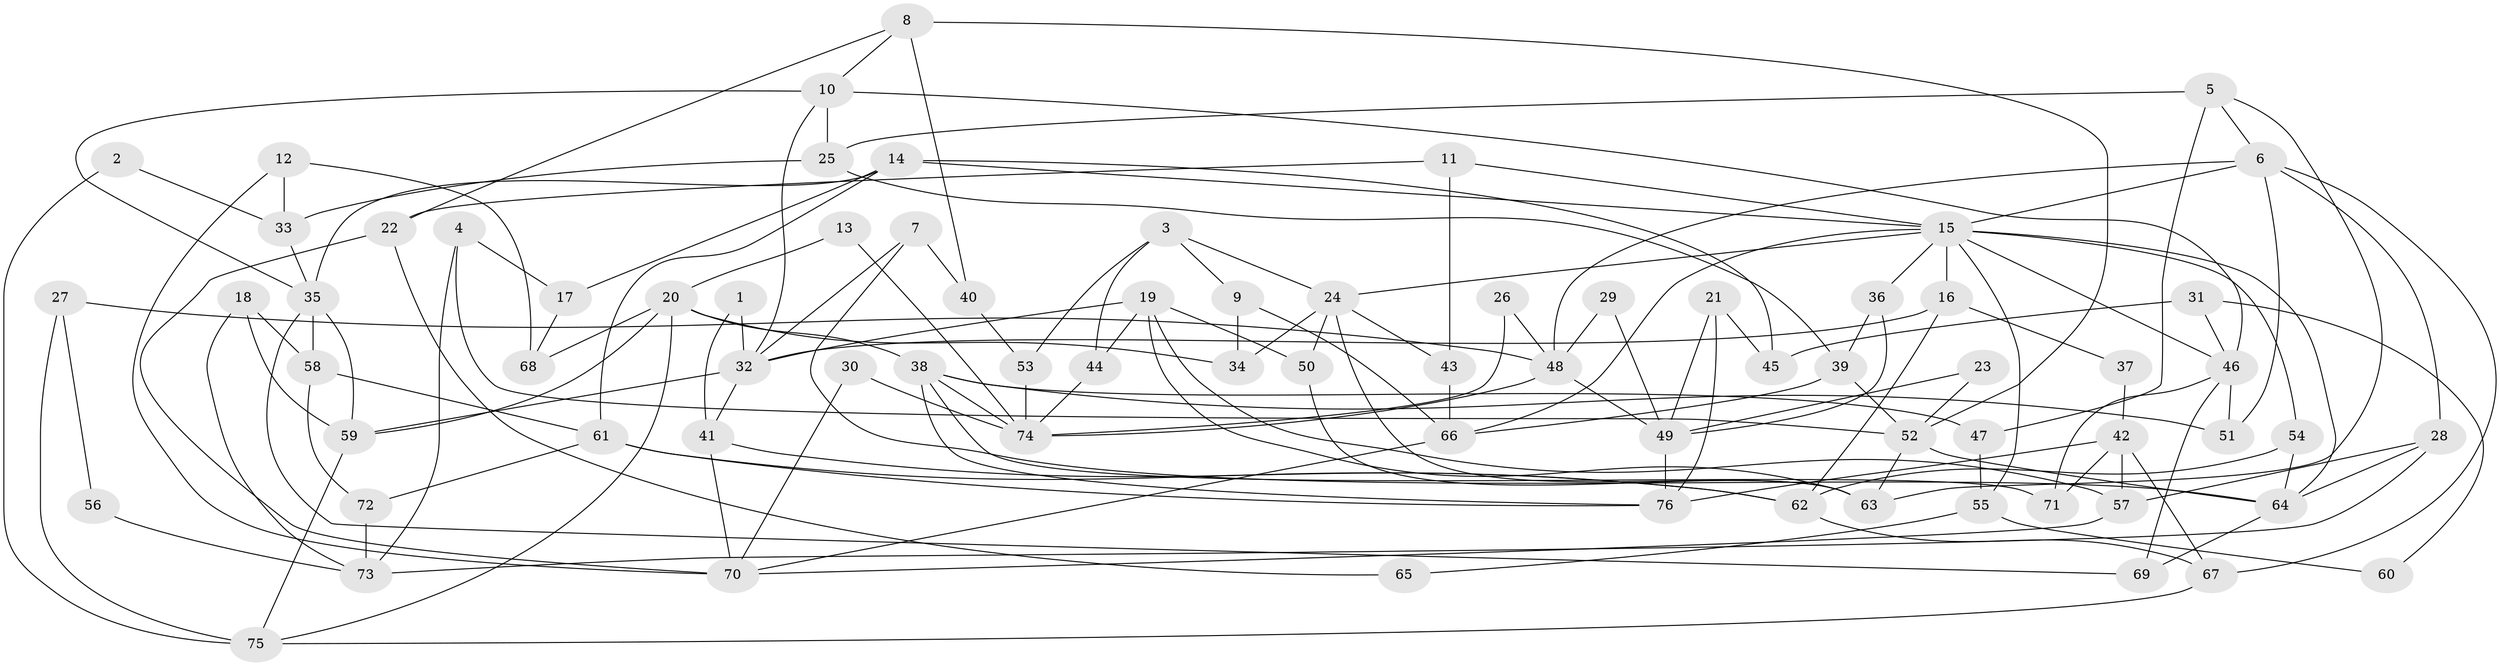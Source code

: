 // coarse degree distribution, {4: 0.18518518518518517, 10: 0.037037037037037035, 3: 0.2777777777777778, 5: 0.09259259259259259, 9: 0.037037037037037035, 6: 0.07407407407407407, 2: 0.2037037037037037, 13: 0.018518518518518517, 7: 0.037037037037037035, 11: 0.018518518518518517, 8: 0.018518518518518517}
// Generated by graph-tools (version 1.1) at 2025/50/03/04/25 22:50:53]
// undirected, 76 vertices, 152 edges
graph export_dot {
  node [color=gray90,style=filled];
  1;
  2;
  3;
  4;
  5;
  6;
  7;
  8;
  9;
  10;
  11;
  12;
  13;
  14;
  15;
  16;
  17;
  18;
  19;
  20;
  21;
  22;
  23;
  24;
  25;
  26;
  27;
  28;
  29;
  30;
  31;
  32;
  33;
  34;
  35;
  36;
  37;
  38;
  39;
  40;
  41;
  42;
  43;
  44;
  45;
  46;
  47;
  48;
  49;
  50;
  51;
  52;
  53;
  54;
  55;
  56;
  57;
  58;
  59;
  60;
  61;
  62;
  63;
  64;
  65;
  66;
  67;
  68;
  69;
  70;
  71;
  72;
  73;
  74;
  75;
  76;
  1 -- 32;
  1 -- 41;
  2 -- 75;
  2 -- 33;
  3 -- 44;
  3 -- 9;
  3 -- 24;
  3 -- 53;
  4 -- 52;
  4 -- 73;
  4 -- 17;
  5 -- 6;
  5 -- 63;
  5 -- 25;
  5 -- 47;
  6 -- 51;
  6 -- 28;
  6 -- 15;
  6 -- 48;
  6 -- 67;
  7 -- 64;
  7 -- 32;
  7 -- 40;
  8 -- 22;
  8 -- 52;
  8 -- 10;
  8 -- 40;
  9 -- 66;
  9 -- 34;
  10 -- 46;
  10 -- 25;
  10 -- 32;
  10 -- 35;
  11 -- 43;
  11 -- 15;
  11 -- 22;
  12 -- 70;
  12 -- 33;
  12 -- 68;
  13 -- 20;
  13 -- 74;
  14 -- 61;
  14 -- 15;
  14 -- 17;
  14 -- 35;
  14 -- 45;
  15 -- 64;
  15 -- 16;
  15 -- 24;
  15 -- 36;
  15 -- 46;
  15 -- 54;
  15 -- 55;
  15 -- 66;
  16 -- 32;
  16 -- 37;
  16 -- 62;
  17 -- 68;
  18 -- 59;
  18 -- 73;
  18 -- 58;
  19 -- 32;
  19 -- 50;
  19 -- 44;
  19 -- 57;
  19 -- 63;
  20 -- 75;
  20 -- 68;
  20 -- 34;
  20 -- 38;
  20 -- 59;
  21 -- 49;
  21 -- 76;
  21 -- 45;
  22 -- 70;
  22 -- 65;
  23 -- 49;
  23 -- 52;
  24 -- 34;
  24 -- 43;
  24 -- 50;
  24 -- 63;
  25 -- 33;
  25 -- 39;
  26 -- 74;
  26 -- 48;
  27 -- 48;
  27 -- 75;
  27 -- 56;
  28 -- 57;
  28 -- 64;
  28 -- 73;
  29 -- 48;
  29 -- 49;
  30 -- 70;
  30 -- 74;
  31 -- 46;
  31 -- 45;
  31 -- 60;
  32 -- 59;
  32 -- 41;
  33 -- 35;
  35 -- 58;
  35 -- 59;
  35 -- 69;
  36 -- 39;
  36 -- 49;
  37 -- 42;
  38 -- 71;
  38 -- 47;
  38 -- 51;
  38 -- 74;
  38 -- 76;
  39 -- 66;
  39 -- 52;
  40 -- 53;
  41 -- 62;
  41 -- 70;
  42 -- 67;
  42 -- 76;
  42 -- 57;
  42 -- 71;
  43 -- 66;
  44 -- 74;
  46 -- 69;
  46 -- 51;
  46 -- 71;
  47 -- 55;
  48 -- 74;
  48 -- 49;
  49 -- 76;
  50 -- 63;
  52 -- 63;
  52 -- 64;
  53 -- 74;
  54 -- 62;
  54 -- 64;
  55 -- 60;
  55 -- 65;
  56 -- 73;
  57 -- 70;
  58 -- 61;
  58 -- 72;
  59 -- 75;
  61 -- 76;
  61 -- 62;
  61 -- 72;
  62 -- 67;
  64 -- 69;
  66 -- 70;
  67 -- 75;
  72 -- 73;
}
